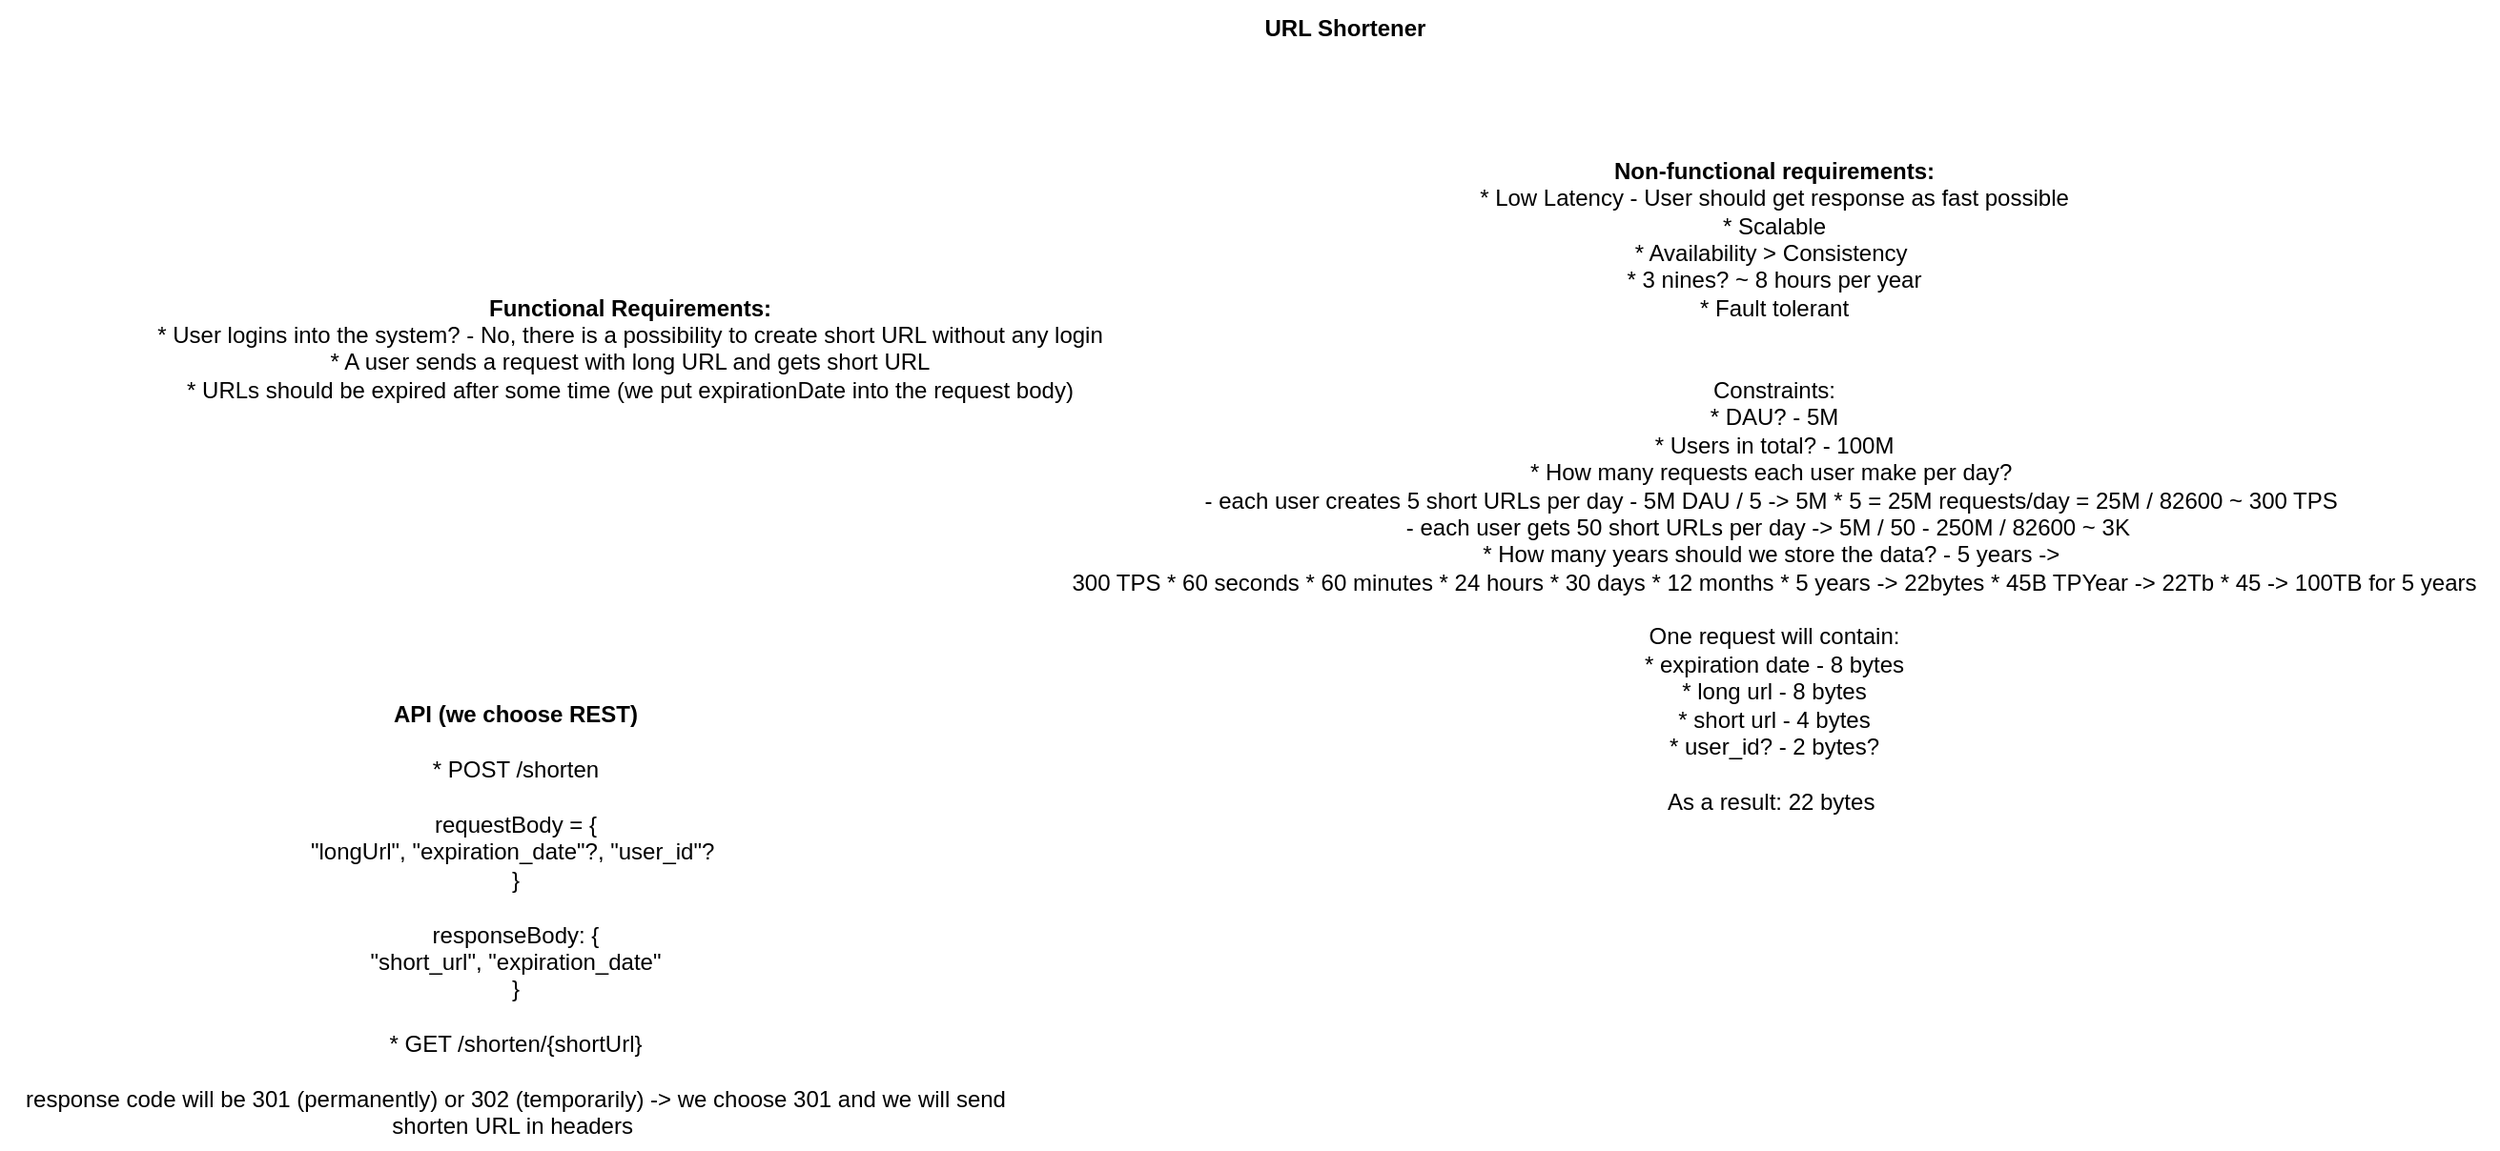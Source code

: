 <mxfile version="21.2.3" type="github">
  <diagram name="Page-1" id="7oC8esP51tHyWvmBuMXx">
    <mxGraphModel dx="2261" dy="1973" grid="1" gridSize="10" guides="1" tooltips="1" connect="1" arrows="1" fold="1" page="1" pageScale="1" pageWidth="827" pageHeight="1169" math="0" shadow="0">
      <root>
        <mxCell id="0" />
        <mxCell id="1" parent="0" />
        <mxCell id="bqKWf17iVh_gCe3MoGTp-1" value="&lt;b&gt;URL Shortener&lt;/b&gt;" style="text;html=1;align=center;verticalAlign=middle;resizable=0;points=[];autosize=1;strokeColor=none;fillColor=none;" vertex="1" parent="1">
          <mxGeometry x="330" y="-100" width="110" height="30" as="geometry" />
        </mxCell>
        <mxCell id="bqKWf17iVh_gCe3MoGTp-2" value="&lt;b&gt;Functional Requirements:&lt;br&gt;&lt;/b&gt;* User logins into the system? - No, there is a possibility to create short URL without any login&lt;br&gt;* A user sends a request with long URL and gets short URL&lt;br&gt;* URLs should be expired after some time (we put expirationDate into the request body)&lt;br&gt;&amp;nbsp;&amp;nbsp;" style="text;html=1;align=center;verticalAlign=middle;resizable=0;points=[];autosize=1;strokeColor=none;fillColor=none;" vertex="1" parent="1">
          <mxGeometry x="-250" y="50" width="520" height="80" as="geometry" />
        </mxCell>
        <mxCell id="bqKWf17iVh_gCe3MoGTp-3" value="&lt;b&gt;Non-functional requirements:&lt;/b&gt;&lt;br&gt;* Low Latency - User should get response as fast possible&lt;br&gt;* Scalable&lt;br&gt;* Availability &amp;gt; Consistency&amp;nbsp;&lt;br&gt;* 3 nines? ~ 8 hours per year&lt;br&gt;* Fault tolerant&lt;br&gt;&lt;br&gt;&lt;br&gt;Constraints:&lt;br&gt;* DAU? - 5M&lt;br&gt;* Users in total? - 100M&lt;br&gt;* How many requests each user make per day?&amp;nbsp;&lt;br&gt;- each user creates 5 short URLs per day - 5M DAU / 5 -&amp;gt; 5M * 5 = 25M requests/day = 25M / 82600 ~ 300 TPS&amp;nbsp;&lt;br&gt;- each user gets 50 short URLs per day -&amp;gt; 5M / 50 - 250M / 82600 ~ 3K &amp;nbsp;&lt;br&gt;* How many years should we store the data? - 5 years -&amp;gt;&amp;nbsp;&lt;br&gt;300 TPS * 60 seconds * 60 minutes * 24 hours * 30 days * 12 months * 5 years -&amp;gt; 22bytes * 45B TPYear -&amp;gt; 22Tb * 45 -&amp;gt; 100TB for 5 years&lt;br&gt;&lt;br&gt;One request will contain:&lt;br&gt;* expiration date - 8 bytes&lt;br&gt;* long url - 8 bytes&lt;br&gt;* short url - 4 bytes&lt;br&gt;* user_id? - 2 bytes?&lt;br&gt;&lt;br&gt;As a result: 22 bytes&amp;nbsp;" style="text;html=1;align=center;verticalAlign=middle;resizable=0;points=[];autosize=1;strokeColor=none;fillColor=none;" vertex="1" parent="1">
          <mxGeometry x="230" y="-20" width="760" height="350" as="geometry" />
        </mxCell>
        <mxCell id="bqKWf17iVh_gCe3MoGTp-4" value="&lt;b&gt;API (we choose REST)&lt;/b&gt;&lt;br&gt;&lt;br&gt;* POST /shorten&lt;br&gt;&lt;br&gt;requestBody = {&lt;br&gt;&quot;longUrl&quot;, &quot;expiration_date&quot;?, &quot;user_id&quot;?&amp;nbsp;&lt;br&gt;}&lt;br&gt;&lt;br&gt;responseBody: {&lt;br&gt;&quot;short_url&quot;, &quot;expiration_date&quot;&lt;br&gt;}&lt;br&gt;&lt;br&gt;* GET /shorten/{shortUrl}&lt;br&gt;&lt;br&gt;response code will be 301 (permanently) or 302 (temporarily) -&amp;gt; we choose 301 and we will send&lt;br&gt;shorten URL in headers&amp;nbsp;" style="text;html=1;align=center;verticalAlign=middle;resizable=0;points=[];autosize=1;strokeColor=none;fillColor=none;" vertex="1" parent="1">
          <mxGeometry x="-320" y="263" width="540" height="240" as="geometry" />
        </mxCell>
      </root>
    </mxGraphModel>
  </diagram>
</mxfile>
